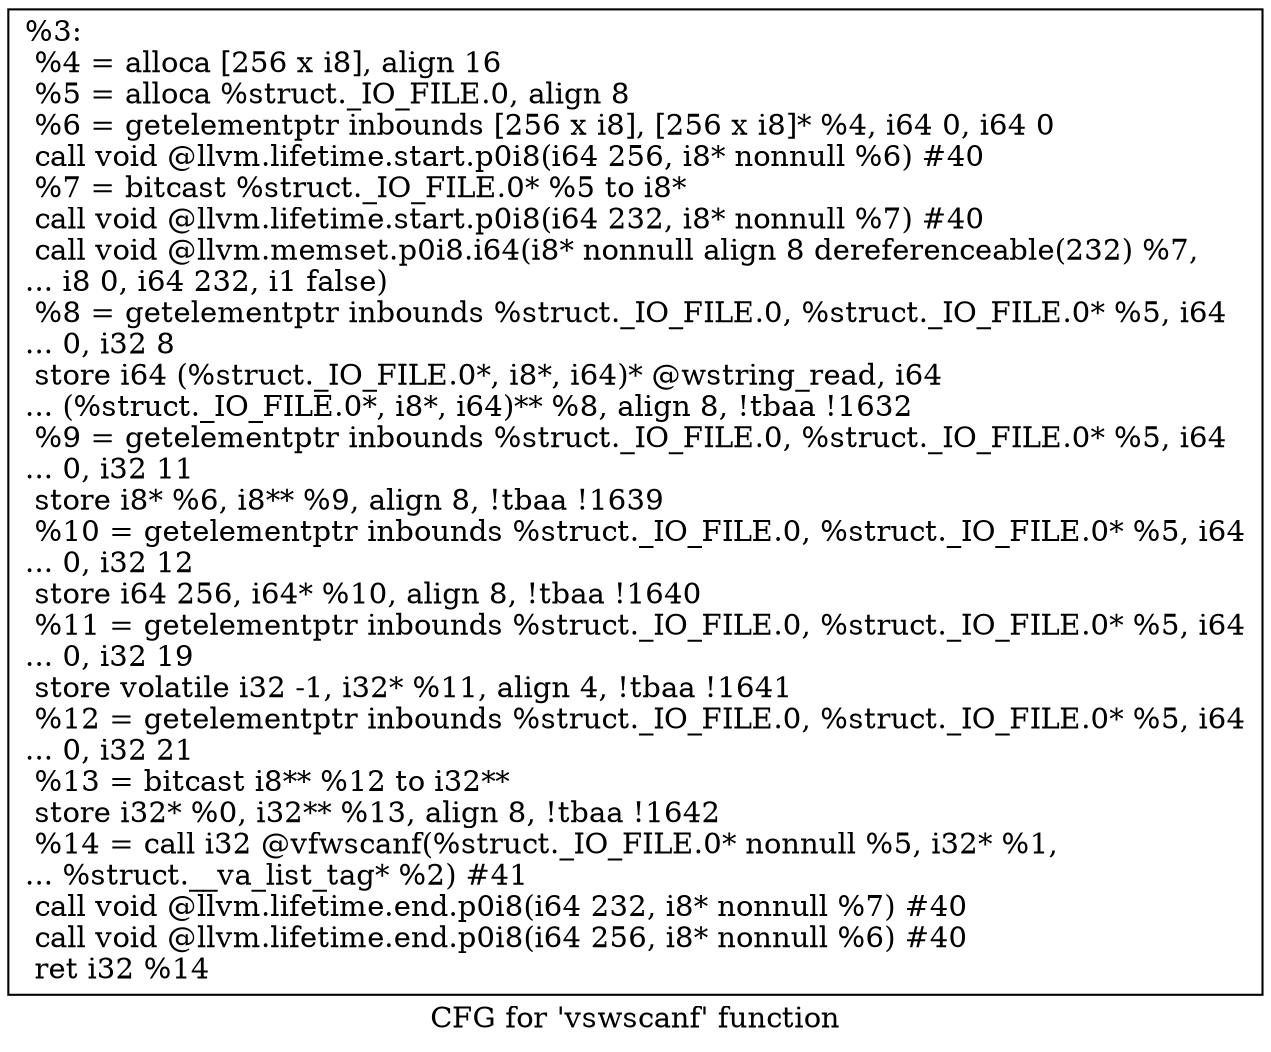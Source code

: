 digraph "CFG for 'vswscanf' function" {
	label="CFG for 'vswscanf' function";

	Node0x1b956a0 [shape=record,label="{%3:\l  %4 = alloca [256 x i8], align 16\l  %5 = alloca %struct._IO_FILE.0, align 8\l  %6 = getelementptr inbounds [256 x i8], [256 x i8]* %4, i64 0, i64 0\l  call void @llvm.lifetime.start.p0i8(i64 256, i8* nonnull %6) #40\l  %7 = bitcast %struct._IO_FILE.0* %5 to i8*\l  call void @llvm.lifetime.start.p0i8(i64 232, i8* nonnull %7) #40\l  call void @llvm.memset.p0i8.i64(i8* nonnull align 8 dereferenceable(232) %7,\l... i8 0, i64 232, i1 false)\l  %8 = getelementptr inbounds %struct._IO_FILE.0, %struct._IO_FILE.0* %5, i64\l... 0, i32 8\l  store i64 (%struct._IO_FILE.0*, i8*, i64)* @wstring_read, i64\l... (%struct._IO_FILE.0*, i8*, i64)** %8, align 8, !tbaa !1632\l  %9 = getelementptr inbounds %struct._IO_FILE.0, %struct._IO_FILE.0* %5, i64\l... 0, i32 11\l  store i8* %6, i8** %9, align 8, !tbaa !1639\l  %10 = getelementptr inbounds %struct._IO_FILE.0, %struct._IO_FILE.0* %5, i64\l... 0, i32 12\l  store i64 256, i64* %10, align 8, !tbaa !1640\l  %11 = getelementptr inbounds %struct._IO_FILE.0, %struct._IO_FILE.0* %5, i64\l... 0, i32 19\l  store volatile i32 -1, i32* %11, align 4, !tbaa !1641\l  %12 = getelementptr inbounds %struct._IO_FILE.0, %struct._IO_FILE.0* %5, i64\l... 0, i32 21\l  %13 = bitcast i8** %12 to i32**\l  store i32* %0, i32** %13, align 8, !tbaa !1642\l  %14 = call i32 @vfwscanf(%struct._IO_FILE.0* nonnull %5, i32* %1,\l... %struct.__va_list_tag* %2) #41\l  call void @llvm.lifetime.end.p0i8(i64 232, i8* nonnull %7) #40\l  call void @llvm.lifetime.end.p0i8(i64 256, i8* nonnull %6) #40\l  ret i32 %14\l}"];
}

